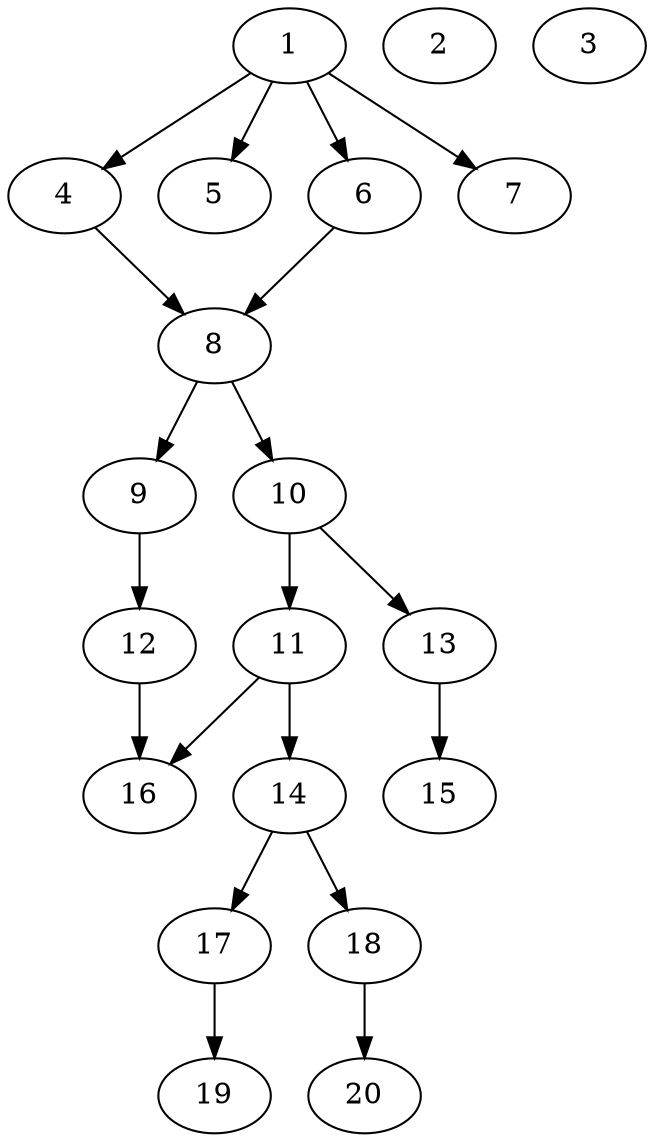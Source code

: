 // DAG automatically generated by daggen at Sat Jul 27 15:34:46 2019
// ./daggen --dot -n 20 --ccr 0.4 --fat 0.4 --regular 0.5 --density 0.4 --mindata 5242880 --maxdata 52428800 
digraph G {
  1 [size="105853440", alpha="0.02", expect_size="42341376"] 
  1 -> 4 [size ="42341376"]
  1 -> 5 [size ="42341376"]
  1 -> 6 [size ="42341376"]
  1 -> 7 [size ="42341376"]
  2 [size="27120640", alpha="0.12", expect_size="10848256"] 
  3 [size="30983680", alpha="0.09", expect_size="12393472"] 
  4 [size="101296640", alpha="0.11", expect_size="40518656"] 
  4 -> 8 [size ="40518656"]
  5 [size="100572160", alpha="0.05", expect_size="40228864"] 
  6 [size="44472320", alpha="0.03", expect_size="17788928"] 
  6 -> 8 [size ="17788928"]
  7 [size="52190720", alpha="0.05", expect_size="20876288"] 
  8 [size="124953600", alpha="0.18", expect_size="49981440"] 
  8 -> 9 [size ="49981440"]
  8 -> 10 [size ="49981440"]
  9 [size="114736640", alpha="0.02", expect_size="45894656"] 
  9 -> 12 [size ="45894656"]
  10 [size="86115840", alpha="0.09", expect_size="34446336"] 
  10 -> 11 [size ="34446336"]
  10 -> 13 [size ="34446336"]
  11 [size="17817600", alpha="0.03", expect_size="7127040"] 
  11 -> 14 [size ="7127040"]
  11 -> 16 [size ="7127040"]
  12 [size="30842880", alpha="0.11", expect_size="12337152"] 
  12 -> 16 [size ="12337152"]
  13 [size="102389760", alpha="0.18", expect_size="40955904"] 
  13 -> 15 [size ="40955904"]
  14 [size="40079360", alpha="0.00", expect_size="16031744"] 
  14 -> 17 [size ="16031744"]
  14 -> 18 [size ="16031744"]
  15 [size="107842560", alpha="0.16", expect_size="43137024"] 
  16 [size="16919040", alpha="0.05", expect_size="6767616"] 
  17 [size="35048960", alpha="0.14", expect_size="14019584"] 
  17 -> 19 [size ="14019584"]
  18 [size="63820800", alpha="0.15", expect_size="25528320"] 
  18 -> 20 [size ="25528320"]
  19 [size="50575360", alpha="0.16", expect_size="20230144"] 
  20 [size="62568960", alpha="0.11", expect_size="25027584"] 
}
